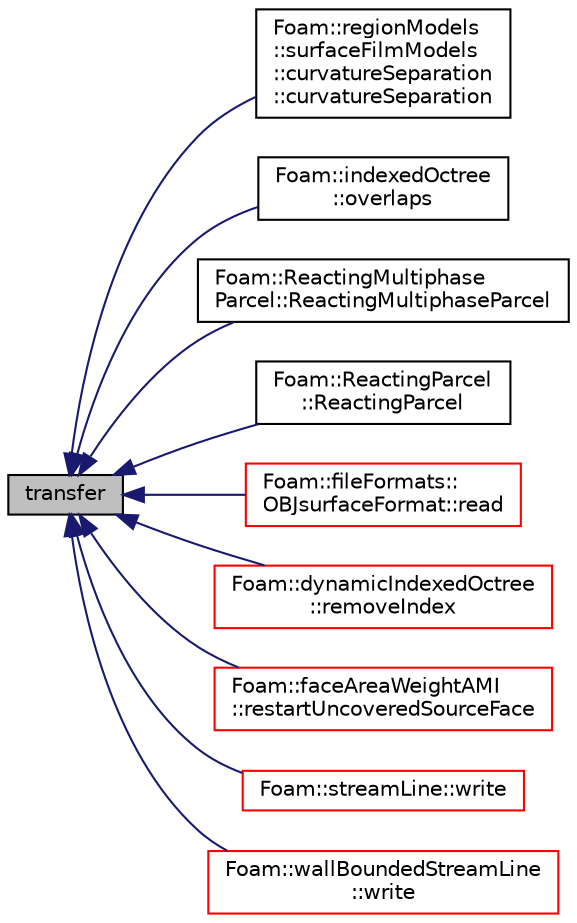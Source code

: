 digraph "transfer"
{
  bgcolor="transparent";
  edge [fontname="Helvetica",fontsize="10",labelfontname="Helvetica",labelfontsize="10"];
  node [fontname="Helvetica",fontsize="10",shape=record];
  rankdir="LR";
  Node1 [label="transfer",height=0.2,width=0.4,color="black", fillcolor="grey75", style="filled", fontcolor="black"];
  Node1 -> Node2 [dir="back",color="midnightblue",fontsize="10",style="solid",fontname="Helvetica"];
  Node2 [label="Foam::regionModels\l::surfaceFilmModels\l::curvatureSeparation\l::curvatureSeparation",height=0.2,width=0.4,color="black",URL="$a00454.html#a9222f6abd6732386986265a43f56ea30",tooltip="Construct from surface film model. "];
  Node1 -> Node3 [dir="back",color="midnightblue",fontsize="10",style="solid",fontname="Helvetica"];
  Node3 [label="Foam::indexedOctree\l::overlaps",height=0.2,width=0.4,color="black",URL="$a01068.html#a4ca2bef7dbdb103c2f7f02e34e28b967",tooltip="Helper: does bb intersect a sphere around sample? Or is any. "];
  Node1 -> Node4 [dir="back",color="midnightblue",fontsize="10",style="solid",fontname="Helvetica"];
  Node4 [label="Foam::ReactingMultiphase\lParcel::ReactingMultiphaseParcel",height=0.2,width=0.4,color="black",URL="$a02125.html#a04205eded2d7ecc1493b1871f9fbfe28",tooltip="Construct from Istream. "];
  Node1 -> Node5 [dir="back",color="midnightblue",fontsize="10",style="solid",fontname="Helvetica"];
  Node5 [label="Foam::ReactingParcel\l::ReactingParcel",height=0.2,width=0.4,color="black",URL="$a02130.html#a428c50f224d33654153d31ec3b3df817",tooltip="Construct from Istream. "];
  Node1 -> Node6 [dir="back",color="midnightblue",fontsize="10",style="solid",fontname="Helvetica"];
  Node6 [label="Foam::fileFormats::\lOBJsurfaceFormat::read",height=0.2,width=0.4,color="red",URL="$a01725.html#a464ebd67acbdff0014d4dae69e3ec4be",tooltip="Read from file. "];
  Node1 -> Node7 [dir="back",color="midnightblue",fontsize="10",style="solid",fontname="Helvetica"];
  Node7 [label="Foam::dynamicIndexedOctree\l::removeIndex",height=0.2,width=0.4,color="red",URL="$a00610.html#a60abf08de416a5775d9b14e3e0cb118a"];
  Node1 -> Node8 [dir="back",color="midnightblue",fontsize="10",style="solid",fontname="Helvetica"];
  Node8 [label="Foam::faceAreaWeightAMI\l::restartUncoveredSourceFace",height=0.2,width=0.4,color="red",URL="$a00729.html#a26c34ec78993c9046193c1a5e0ca9099",tooltip="Attempt to re-evaluate source faces that have not been included. "];
  Node1 -> Node9 [dir="back",color="midnightblue",fontsize="10",style="solid",fontname="Helvetica"];
  Node9 [label="Foam::streamLine::write",height=0.2,width=0.4,color="red",URL="$a02522.html#aac759501cf6c7895a70eecbef0226ae1",tooltip="Calculate the field average data and write. "];
  Node1 -> Node10 [dir="back",color="midnightblue",fontsize="10",style="solid",fontname="Helvetica"];
  Node10 [label="Foam::wallBoundedStreamLine\l::write",height=0.2,width=0.4,color="red",URL="$a02922.html#aac759501cf6c7895a70eecbef0226ae1",tooltip="Calculate the field average data and write. "];
}
